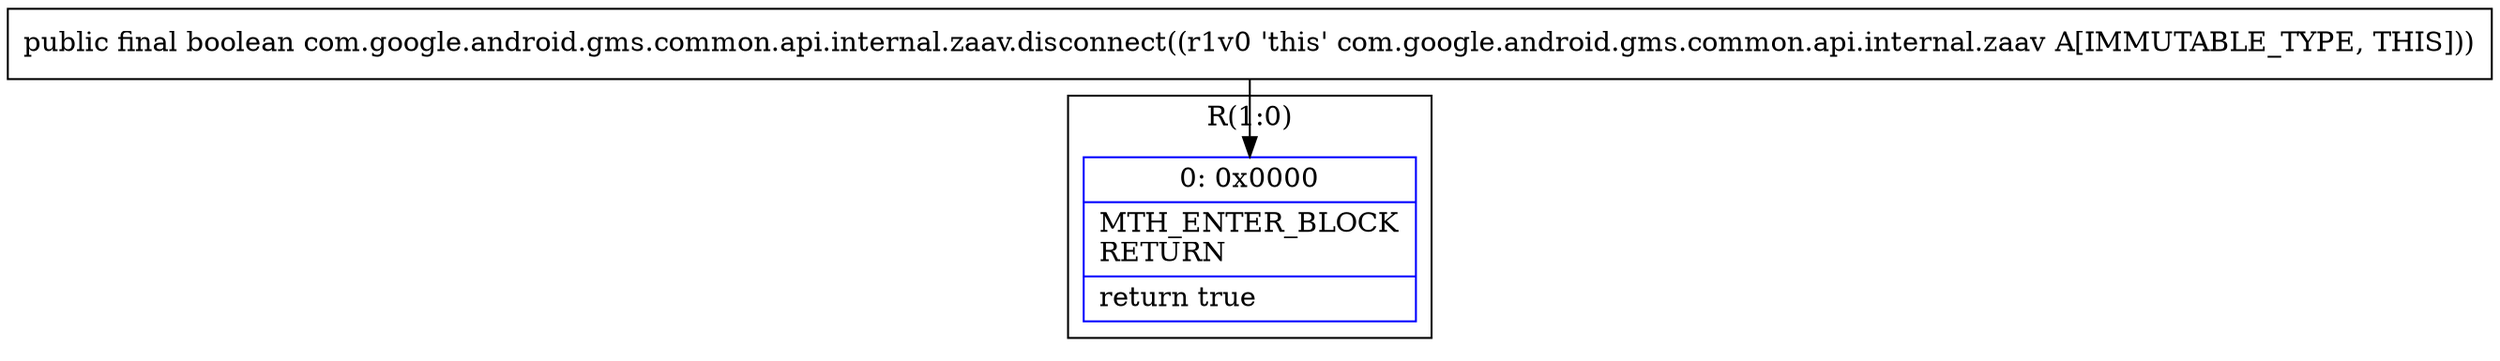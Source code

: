 digraph "CFG forcom.google.android.gms.common.api.internal.zaav.disconnect()Z" {
subgraph cluster_Region_671203666 {
label = "R(1:0)";
node [shape=record,color=blue];
Node_0 [shape=record,label="{0\:\ 0x0000|MTH_ENTER_BLOCK\lRETURN\l|return true\l}"];
}
MethodNode[shape=record,label="{public final boolean com.google.android.gms.common.api.internal.zaav.disconnect((r1v0 'this' com.google.android.gms.common.api.internal.zaav A[IMMUTABLE_TYPE, THIS])) }"];
MethodNode -> Node_0;
}

